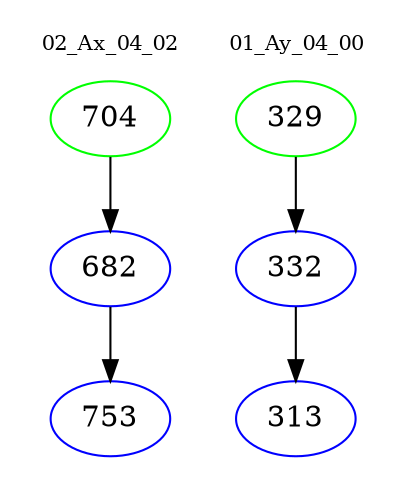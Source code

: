 digraph{
subgraph cluster_0 {
color = white
label = "02_Ax_04_02";
fontsize=10;
T0_704 [label="704", color="green"]
T0_704 -> T0_682 [color="black"]
T0_682 [label="682", color="blue"]
T0_682 -> T0_753 [color="black"]
T0_753 [label="753", color="blue"]
}
subgraph cluster_1 {
color = white
label = "01_Ay_04_00";
fontsize=10;
T1_329 [label="329", color="green"]
T1_329 -> T1_332 [color="black"]
T1_332 [label="332", color="blue"]
T1_332 -> T1_313 [color="black"]
T1_313 [label="313", color="blue"]
}
}
